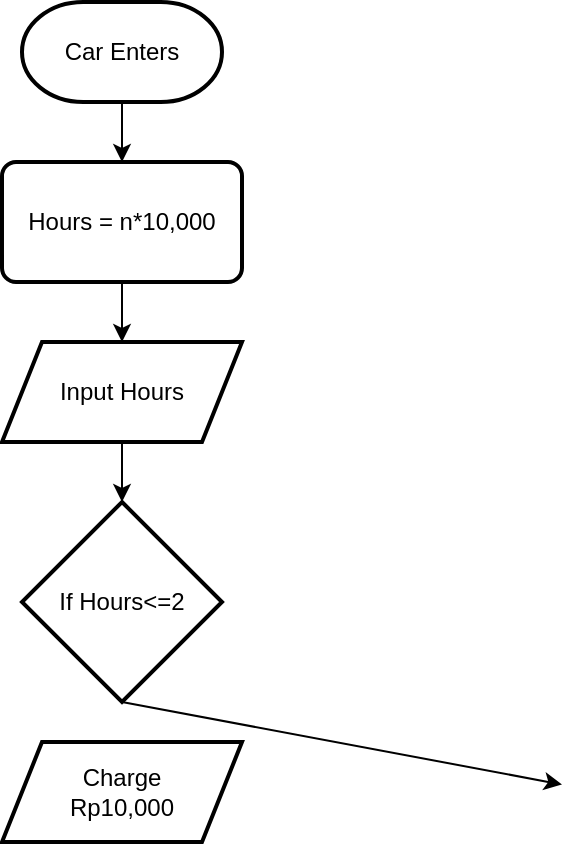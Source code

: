 <mxfile version="17.1.1" type="github">
  <diagram id="Q0McfdbR_vOQXKcCNgqP" name="Page-1">
    <mxGraphModel dx="868" dy="468" grid="1" gridSize="10" guides="1" tooltips="1" connect="1" arrows="1" fold="1" page="1" pageScale="1" pageWidth="850" pageHeight="1100" math="0" shadow="0">
      <root>
        <mxCell id="0" />
        <mxCell id="1" parent="0" />
        <mxCell id="_fdn4rMZbtFpZdUaw8Mi-1" value="" style="strokeWidth=2;html=1;shape=mxgraph.flowchart.terminator;whiteSpace=wrap;" vertex="1" parent="1">
          <mxGeometry x="80" y="80" width="100" height="50" as="geometry" />
        </mxCell>
        <mxCell id="_fdn4rMZbtFpZdUaw8Mi-2" value="Car Enters" style="text;html=1;strokeColor=none;fillColor=none;align=center;verticalAlign=middle;whiteSpace=wrap;rounded=0;" vertex="1" parent="1">
          <mxGeometry x="95" y="90" width="70" height="30" as="geometry" />
        </mxCell>
        <mxCell id="_fdn4rMZbtFpZdUaw8Mi-3" value="" style="endArrow=classic;html=1;rounded=0;exitX=0.5;exitY=1;exitDx=0;exitDy=0;exitPerimeter=0;entryX=0.5;entryY=0;entryDx=0;entryDy=0;" edge="1" parent="1" source="_fdn4rMZbtFpZdUaw8Mi-1" target="_fdn4rMZbtFpZdUaw8Mi-4">
          <mxGeometry width="50" height="50" relative="1" as="geometry">
            <mxPoint x="400" y="270" as="sourcePoint" />
            <mxPoint x="360" y="140" as="targetPoint" />
          </mxGeometry>
        </mxCell>
        <mxCell id="_fdn4rMZbtFpZdUaw8Mi-4" value="" style="rounded=1;whiteSpace=wrap;html=1;absoluteArcSize=1;arcSize=14;strokeWidth=2;" vertex="1" parent="1">
          <mxGeometry x="70" y="160" width="120" height="60" as="geometry" />
        </mxCell>
        <mxCell id="_fdn4rMZbtFpZdUaw8Mi-5" value="Hours = n*10,000" style="text;html=1;strokeColor=none;fillColor=none;align=center;verticalAlign=middle;whiteSpace=wrap;rounded=0;" vertex="1" parent="1">
          <mxGeometry x="80" y="175" width="100" height="30" as="geometry" />
        </mxCell>
        <mxCell id="_fdn4rMZbtFpZdUaw8Mi-6" value="" style="endArrow=classic;html=1;rounded=0;exitX=0.5;exitY=1;exitDx=0;exitDy=0;entryX=0.5;entryY=0;entryDx=0;entryDy=0;" edge="1" parent="1" source="_fdn4rMZbtFpZdUaw8Mi-4" target="_fdn4rMZbtFpZdUaw8Mi-7">
          <mxGeometry width="50" height="50" relative="1" as="geometry">
            <mxPoint x="400" y="270" as="sourcePoint" />
            <mxPoint x="330" y="220" as="targetPoint" />
          </mxGeometry>
        </mxCell>
        <mxCell id="_fdn4rMZbtFpZdUaw8Mi-7" value="" style="shape=parallelogram;perimeter=parallelogramPerimeter;whiteSpace=wrap;html=1;fixedSize=1;strokeWidth=2;" vertex="1" parent="1">
          <mxGeometry x="70" y="250" width="120" height="50" as="geometry" />
        </mxCell>
        <mxCell id="_fdn4rMZbtFpZdUaw8Mi-9" value="Input Hours" style="text;html=1;strokeColor=none;fillColor=none;align=center;verticalAlign=middle;whiteSpace=wrap;rounded=0;" vertex="1" parent="1">
          <mxGeometry x="85" y="260" width="90" height="30" as="geometry" />
        </mxCell>
        <mxCell id="_fdn4rMZbtFpZdUaw8Mi-10" value="" style="endArrow=classic;html=1;rounded=0;exitX=0.5;exitY=1;exitDx=0;exitDy=0;entryX=0.5;entryY=0;entryDx=0;entryDy=0;entryPerimeter=0;" edge="1" parent="1" source="_fdn4rMZbtFpZdUaw8Mi-7" target="_fdn4rMZbtFpZdUaw8Mi-11">
          <mxGeometry width="50" height="50" relative="1" as="geometry">
            <mxPoint x="400" y="270" as="sourcePoint" />
            <mxPoint x="250" y="310" as="targetPoint" />
          </mxGeometry>
        </mxCell>
        <mxCell id="_fdn4rMZbtFpZdUaw8Mi-11" value="" style="strokeWidth=2;html=1;shape=mxgraph.flowchart.decision;whiteSpace=wrap;" vertex="1" parent="1">
          <mxGeometry x="80" y="330" width="100" height="100" as="geometry" />
        </mxCell>
        <mxCell id="_fdn4rMZbtFpZdUaw8Mi-12" value="If Hours&amp;lt;=2" style="text;html=1;strokeColor=none;fillColor=none;align=center;verticalAlign=middle;whiteSpace=wrap;rounded=0;" vertex="1" parent="1">
          <mxGeometry x="95" y="365" width="70" height="30" as="geometry" />
        </mxCell>
        <mxCell id="_fdn4rMZbtFpZdUaw8Mi-13" value="" style="endArrow=classic;html=1;rounded=0;exitX=0.5;exitY=1;exitDx=0;exitDy=0;exitPerimeter=0;" edge="1" parent="1" source="_fdn4rMZbtFpZdUaw8Mi-11">
          <mxGeometry width="50" height="50" relative="1" as="geometry">
            <mxPoint x="400" y="540" as="sourcePoint" />
            <mxPoint x="350" y="471.25" as="targetPoint" />
          </mxGeometry>
        </mxCell>
        <mxCell id="_fdn4rMZbtFpZdUaw8Mi-15" value="" style="shape=parallelogram;perimeter=parallelogramPerimeter;whiteSpace=wrap;html=1;fixedSize=1;strokeWidth=2;" vertex="1" parent="1">
          <mxGeometry x="70" y="450" width="120" height="50" as="geometry" />
        </mxCell>
        <mxCell id="_fdn4rMZbtFpZdUaw8Mi-16" value="Charge Rp10,000" style="text;html=1;strokeColor=none;fillColor=none;align=center;verticalAlign=middle;whiteSpace=wrap;rounded=0;" vertex="1" parent="1">
          <mxGeometry x="100" y="460" width="60" height="30" as="geometry" />
        </mxCell>
      </root>
    </mxGraphModel>
  </diagram>
</mxfile>
